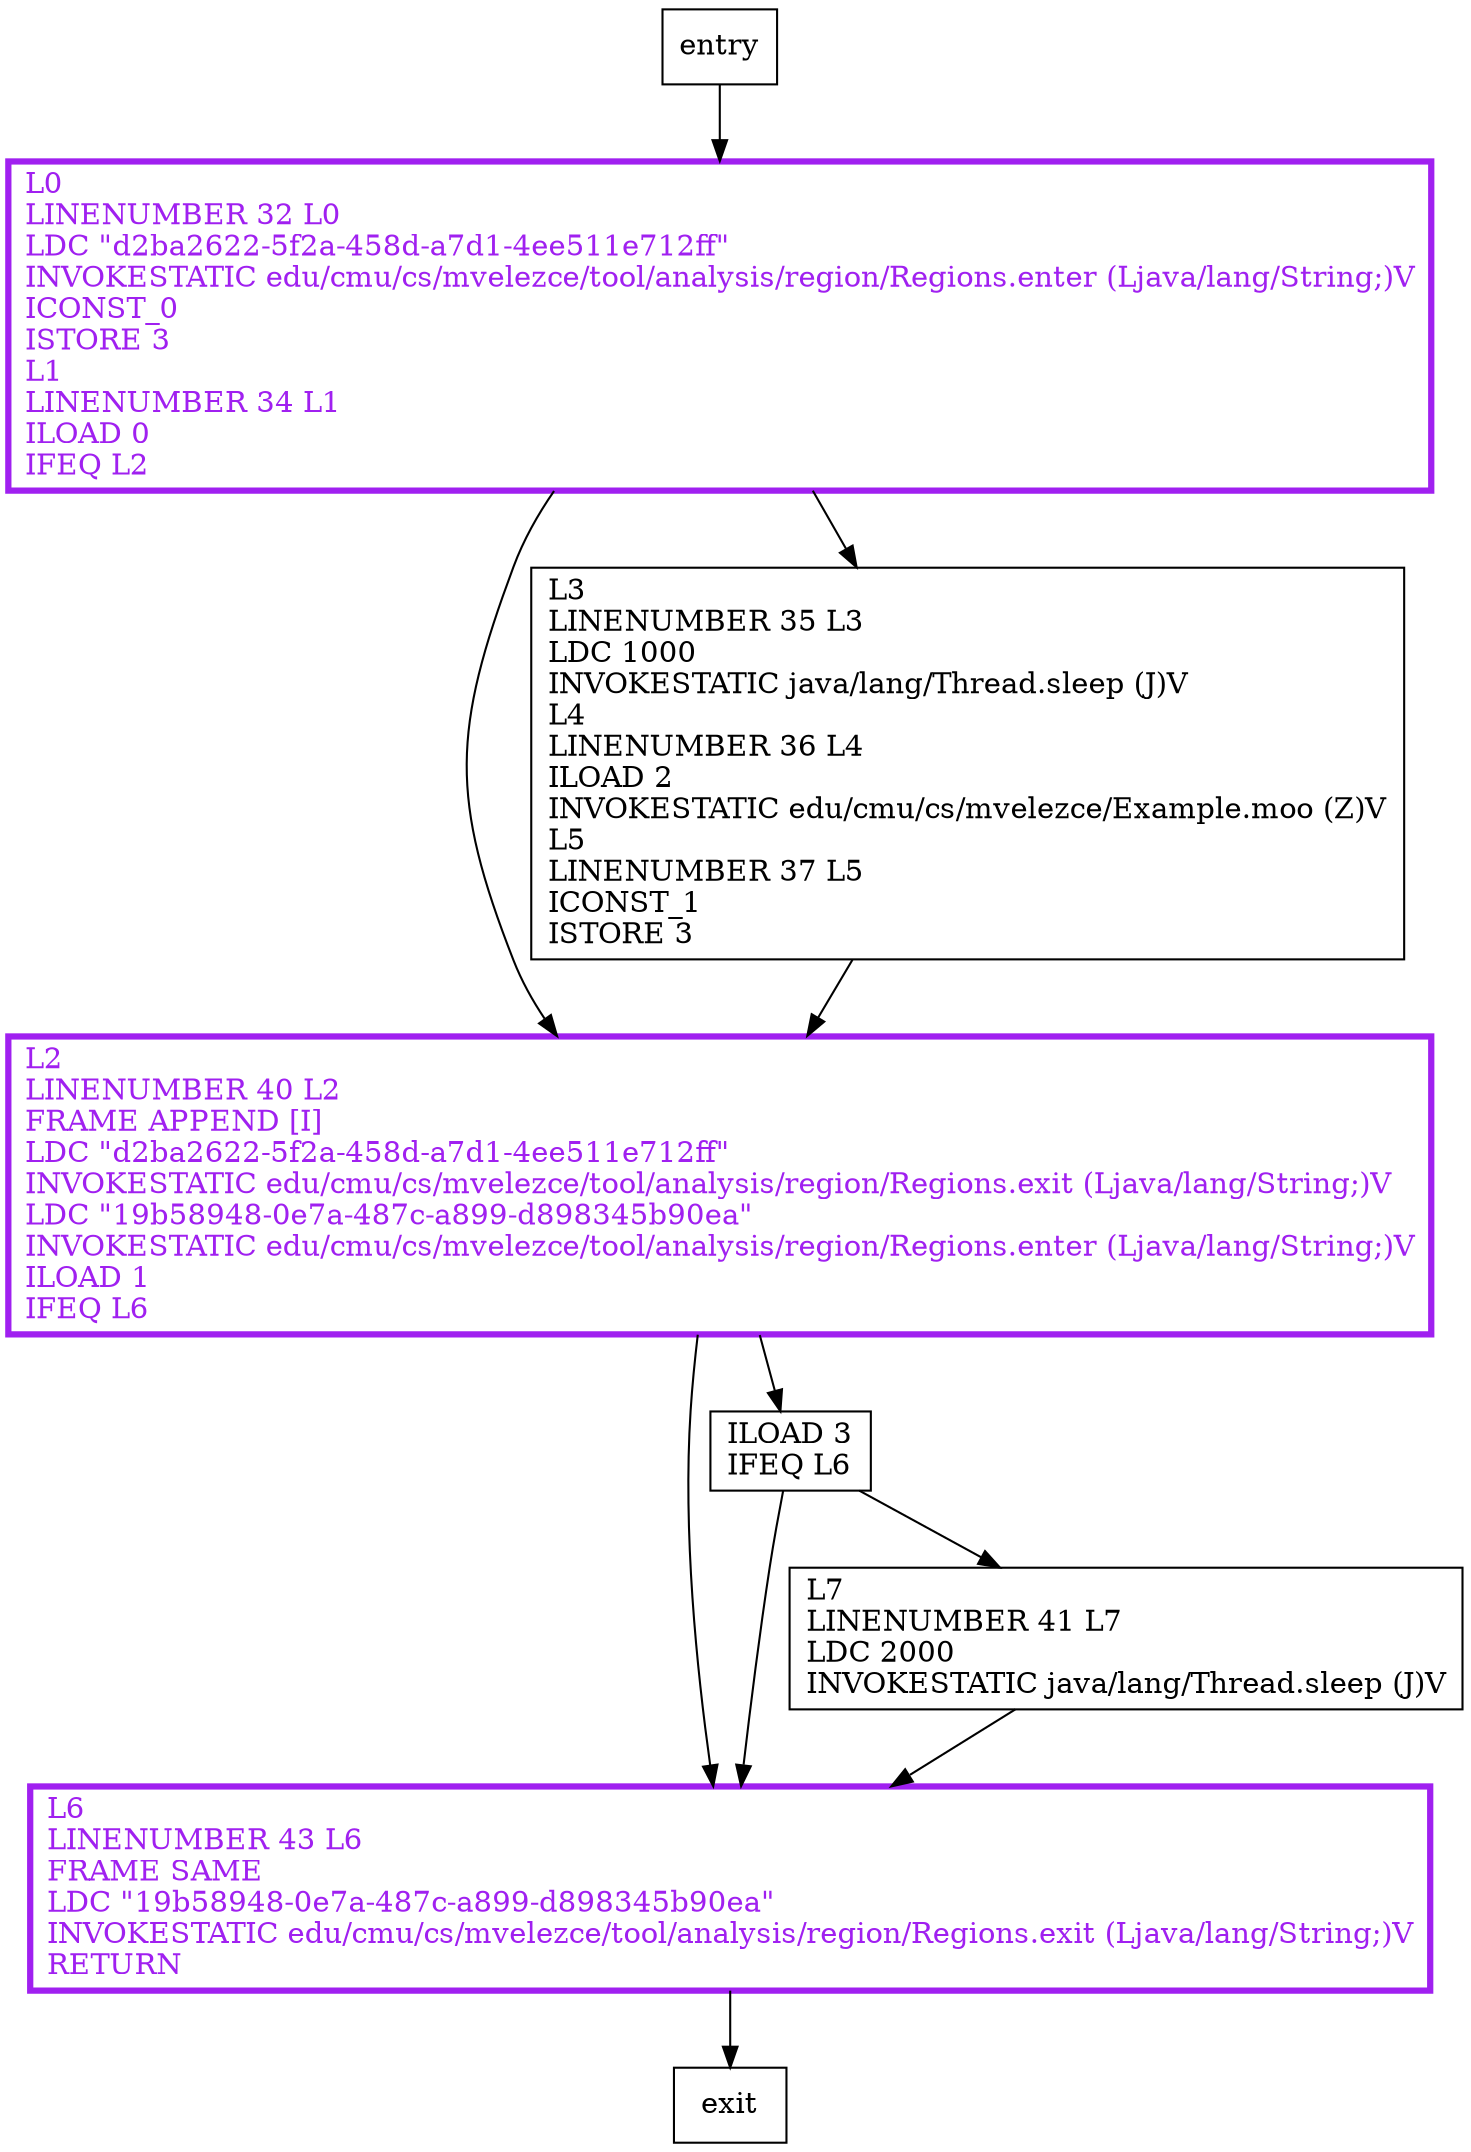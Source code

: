 digraph foo {
node [shape=record];
1638796611 [label="L2\lLINENUMBER 40 L2\lFRAME APPEND [I]\lLDC \"d2ba2622-5f2a-458d-a7d1-4ee511e712ff\"\lINVOKESTATIC edu/cmu/cs/mvelezce/tool/analysis/region/Regions.exit (Ljava/lang/String;)V\lLDC \"19b58948-0e7a-487c-a899-d898345b90ea\"\lINVOKESTATIC edu/cmu/cs/mvelezce/tool/analysis/region/Regions.enter (Ljava/lang/String;)V\lILOAD 1\lIFEQ L6\l"];
679143692 [label="L6\lLINENUMBER 43 L6\lFRAME SAME\lLDC \"19b58948-0e7a-487c-a899-d898345b90ea\"\lINVOKESTATIC edu/cmu/cs/mvelezce/tool/analysis/region/Regions.exit (Ljava/lang/String;)V\lRETURN\l"];
773535564 [label="ILOAD 3\lIFEQ L6\l"];
251074782 [label="L3\lLINENUMBER 35 L3\lLDC 1000\lINVOKESTATIC java/lang/Thread.sleep (J)V\lL4\lLINENUMBER 36 L4\lILOAD 2\lINVOKESTATIC edu/cmu/cs/mvelezce/Example.moo (Z)V\lL5\lLINENUMBER 37 L5\lICONST_1\lISTORE 3\l"];
121644275 [label="L0\lLINENUMBER 32 L0\lLDC \"d2ba2622-5f2a-458d-a7d1-4ee511e712ff\"\lINVOKESTATIC edu/cmu/cs/mvelezce/tool/analysis/region/Regions.enter (Ljava/lang/String;)V\lICONST_0\lISTORE 3\lL1\lLINENUMBER 34 L1\lILOAD 0\lIFEQ L2\l"];
1070523353 [label="L7\lLINENUMBER 41 L7\lLDC 2000\lINVOKESTATIC java/lang/Thread.sleep (J)V\l"];
entry;
exit;
entry -> 121644275;
1638796611 -> 679143692;
1638796611 -> 773535564;
679143692 -> exit;
773535564 -> 679143692;
773535564 -> 1070523353;
251074782 -> 1638796611;
121644275 -> 1638796611;
121644275 -> 251074782;
1070523353 -> 679143692;
1638796611[fontcolor="purple", penwidth=3, color="purple"];
679143692[fontcolor="purple", penwidth=3, color="purple"];
121644275[fontcolor="purple", penwidth=3, color="purple"];
}
